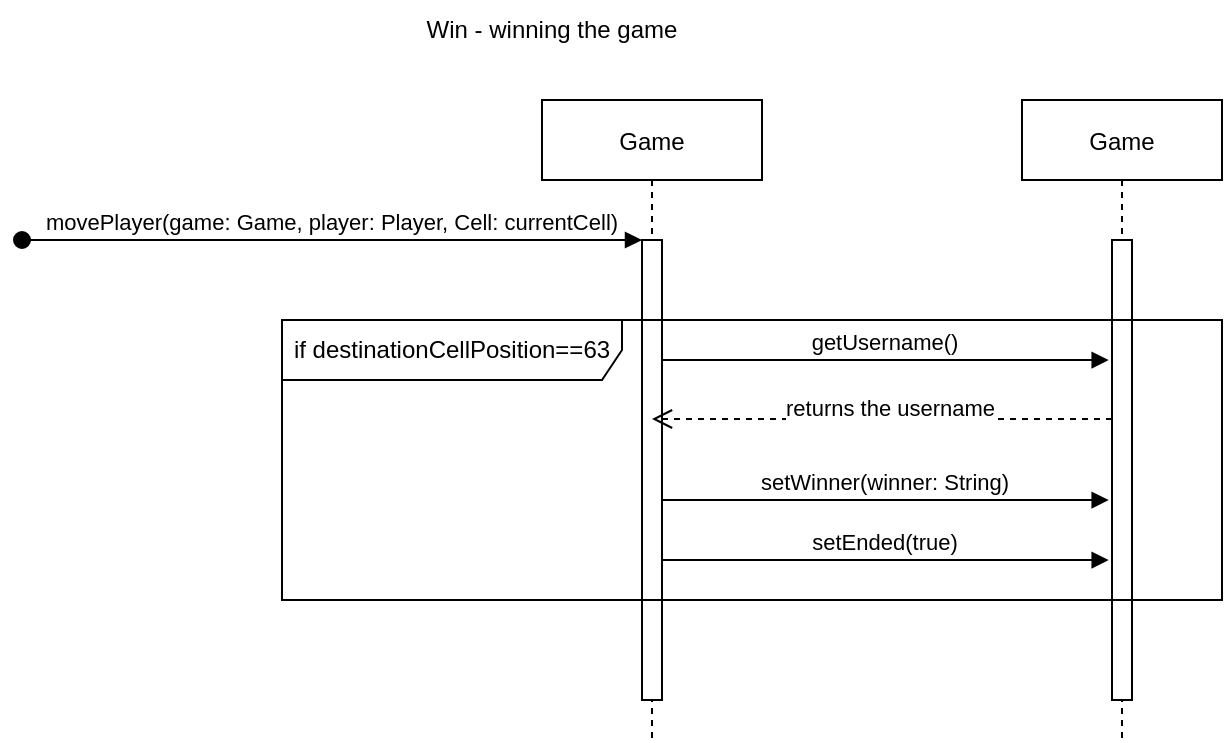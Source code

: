 <mxfile version="20.7.3" type="device"><diagram id="kgpKYQtTHZ0yAKxKKP6v" name="Page-1"><mxGraphModel dx="1590" dy="470" grid="1" gridSize="10" guides="1" tooltips="1" connect="1" arrows="1" fold="1" page="1" pageScale="1" pageWidth="850" pageHeight="1100" math="0" shadow="0"><root><mxCell id="0"/><mxCell id="1" parent="0"/><mxCell id="3nuBFxr9cyL0pnOWT2aG-1" value="Game" style="shape=umlLifeline;perimeter=lifelinePerimeter;container=1;collapsible=0;recursiveResize=0;rounded=0;shadow=0;strokeWidth=1;" parent="1" vertex="1"><mxGeometry x="180" y="80" width="110" height="320" as="geometry"/></mxCell><mxCell id="3nuBFxr9cyL0pnOWT2aG-2" value="" style="points=[];perimeter=orthogonalPerimeter;rounded=0;shadow=0;strokeWidth=1;" parent="3nuBFxr9cyL0pnOWT2aG-1" vertex="1"><mxGeometry x="50" y="70" width="10" height="230" as="geometry"/></mxCell><mxCell id="3nuBFxr9cyL0pnOWT2aG-3" value="movePlayer(game: Game, player: Player, Cell: currentCell)" style="verticalAlign=bottom;startArrow=oval;endArrow=block;startSize=8;shadow=0;strokeWidth=1;" parent="3nuBFxr9cyL0pnOWT2aG-1" target="3nuBFxr9cyL0pnOWT2aG-2" edge="1"><mxGeometry relative="1" as="geometry"><mxPoint x="-260" y="70" as="sourcePoint"/></mxGeometry></mxCell><mxCell id="Vj5msamN81KdFjWrg25v-5" value="getUsername()" style="verticalAlign=bottom;endArrow=block;shadow=0;strokeWidth=1;entryX=-0.167;entryY=0.261;entryDx=0;entryDy=0;entryPerimeter=0;" parent="3nuBFxr9cyL0pnOWT2aG-1" target="3nuBFxr9cyL0pnOWT2aG-6" edge="1"><mxGeometry relative="1" as="geometry"><mxPoint x="60" y="130.0" as="sourcePoint"/><mxPoint x="258.5" y="130.0" as="targetPoint"/></mxGeometry></mxCell><mxCell id="Vj5msamN81KdFjWrg25v-6" value="" style="html=1;points=[];perimeter=orthogonalPerimeter;" parent="3nuBFxr9cyL0pnOWT2aG-1" vertex="1"><mxGeometry x="285" y="160" width="10" height="40" as="geometry"/></mxCell><mxCell id="3nuBFxr9cyL0pnOWT2aG-5" value="Game" style="shape=umlLifeline;perimeter=lifelinePerimeter;container=1;collapsible=0;recursiveResize=0;rounded=0;shadow=0;strokeWidth=1;" parent="1" vertex="1"><mxGeometry x="420" y="80" width="100" height="320" as="geometry"/></mxCell><mxCell id="3nuBFxr9cyL0pnOWT2aG-6" value="" style="points=[];perimeter=orthogonalPerimeter;rounded=0;shadow=0;strokeWidth=1;" parent="3nuBFxr9cyL0pnOWT2aG-5" vertex="1"><mxGeometry x="45" y="70" width="10" height="230" as="geometry"/></mxCell><mxCell id="bqqoj5K0v3UqiNCUk_MA-1" value="setEnded(true)" style="verticalAlign=bottom;endArrow=block;shadow=0;strokeWidth=1;entryX=-0.167;entryY=0.261;entryDx=0;entryDy=0;entryPerimeter=0;" parent="3nuBFxr9cyL0pnOWT2aG-5" edge="1"><mxGeometry relative="1" as="geometry"><mxPoint x="-180" y="230" as="sourcePoint"/><mxPoint x="43.33" y="230.03" as="targetPoint"/></mxGeometry></mxCell><mxCell id="hYXTZDbJbEJ8YCp-hpqr-1" value="" style="verticalAlign=bottom;endArrow=open;dashed=1;endSize=8;shadow=0;strokeWidth=1;" edge="1" parent="3nuBFxr9cyL0pnOWT2aG-5"><mxGeometry relative="1" as="geometry"><mxPoint x="-185" y="159.5" as="targetPoint"/><mxPoint x="45" y="159.5" as="sourcePoint"/></mxGeometry></mxCell><mxCell id="Vj5msamN81KdFjWrg25v-14" value="if destinationCellPosition==63" style="shape=umlFrame;whiteSpace=wrap;html=1;width=170;height=30;" parent="3nuBFxr9cyL0pnOWT2aG-5" vertex="1"><mxGeometry x="-370" y="110" width="470" height="140" as="geometry"/></mxCell><mxCell id="Vj5msamN81KdFjWrg25v-1" value="Win - winning the game" style="text;html=1;strokeColor=none;fillColor=none;align=center;verticalAlign=middle;whiteSpace=wrap;rounded=0;" parent="1" vertex="1"><mxGeometry x="120" y="30" width="130" height="30" as="geometry"/></mxCell><mxCell id="hYXTZDbJbEJ8YCp-hpqr-2" value="&lt;span style=&quot;color: rgb(0, 0, 0); font-family: Helvetica; font-size: 11px; font-style: normal; font-variant-ligatures: normal; font-variant-caps: normal; font-weight: 400; letter-spacing: normal; orphans: 2; text-align: center; text-indent: 0px; text-transform: none; widows: 2; word-spacing: 0px; -webkit-text-stroke-width: 0px; background-color: rgb(255, 255, 255); text-decoration-thickness: initial; text-decoration-style: initial; text-decoration-color: initial; float: none; display: inline !important;&quot;&gt;returns the username&lt;br&gt;&lt;/span&gt;" style="text;whiteSpace=wrap;html=1;" vertex="1" parent="1"><mxGeometry x="300" y="220" width="110" height="40" as="geometry"/></mxCell><mxCell id="hYXTZDbJbEJ8YCp-hpqr-3" value="setWinner(winner: String)" style="verticalAlign=bottom;endArrow=block;shadow=0;strokeWidth=1;entryX=-0.167;entryY=0.261;entryDx=0;entryDy=0;entryPerimeter=0;" edge="1" parent="1"><mxGeometry relative="1" as="geometry"><mxPoint x="240" y="280" as="sourcePoint"/><mxPoint x="463.33" y="280.03" as="targetPoint"/></mxGeometry></mxCell></root></mxGraphModel></diagram></mxfile>